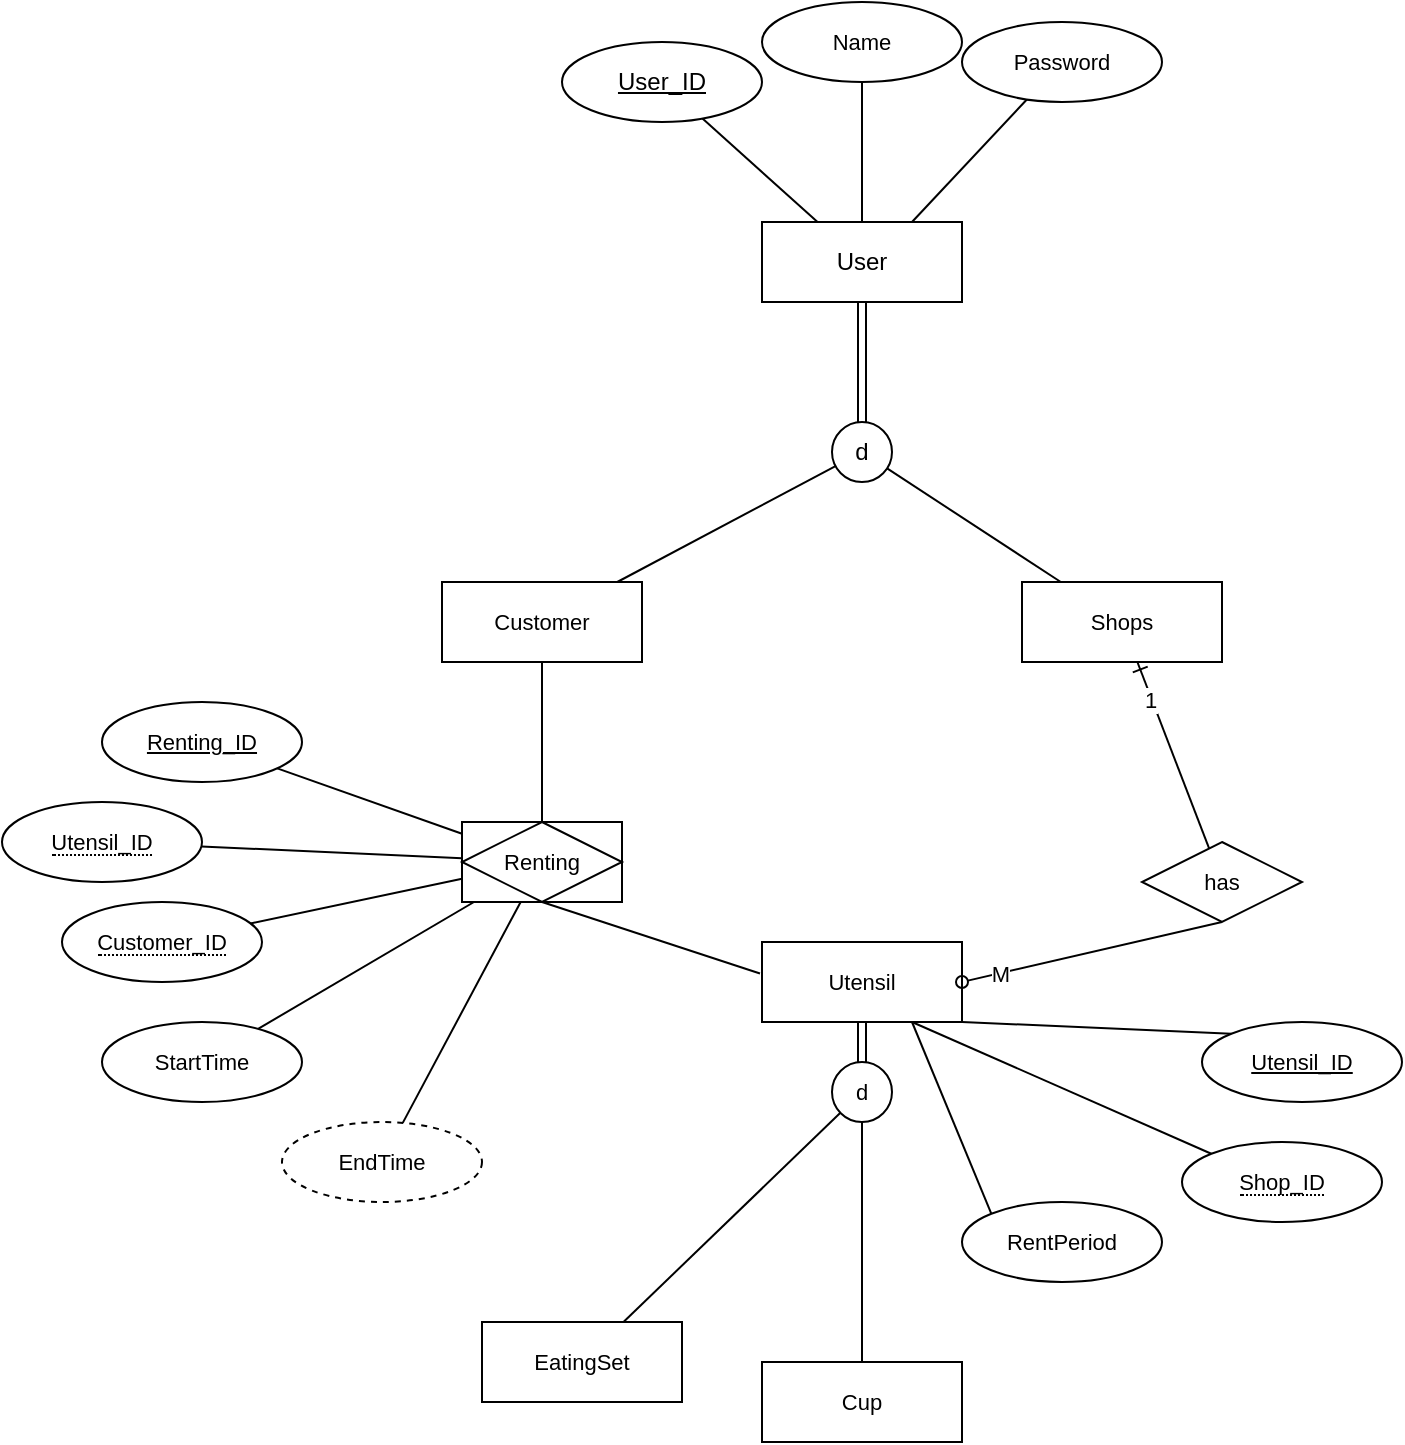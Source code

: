 <mxfile version="24.3.1" type="github" pages="2">
  <diagram id="R2lEEEUBdFMjLlhIrx00" name="Page-1">
    <mxGraphModel dx="556" dy="286" grid="1" gridSize="10" guides="1" tooltips="1" connect="1" arrows="1" fold="1" page="1" pageScale="1" pageWidth="3300" pageHeight="4681" math="0" shadow="0" extFonts="Permanent Marker^https://fonts.googleapis.com/css?family=Permanent+Marker">
      <root>
        <mxCell id="0" />
        <mxCell id="1" parent="0" />
        <mxCell id="n6jcmOge1NITZxQGP7H6-8" value="" style="edgeStyle=none;rounded=0;orthogonalLoop=1;jettySize=auto;html=1;strokeColor=default;align=center;verticalAlign=middle;fontFamily=Helvetica;fontSize=11;fontColor=default;labelBackgroundColor=default;endArrow=none;endFill=0;shape=link;" edge="1" parent="1" source="E70gCUQWQF6eJFeZjDCX-1" target="n6jcmOge1NITZxQGP7H6-7">
          <mxGeometry relative="1" as="geometry" />
        </mxCell>
        <mxCell id="E70gCUQWQF6eJFeZjDCX-1" value="User" style="whiteSpace=wrap;html=1;align=center;" vertex="1" parent="1">
          <mxGeometry x="890" y="440" width="100" height="40" as="geometry" />
        </mxCell>
        <mxCell id="E70gCUQWQF6eJFeZjDCX-4" value="" style="rounded=0;orthogonalLoop=1;jettySize=auto;html=1;endArrow=none;endFill=0;" edge="1" parent="1" source="E70gCUQWQF6eJFeZjDCX-3" target="E70gCUQWQF6eJFeZjDCX-1">
          <mxGeometry relative="1" as="geometry" />
        </mxCell>
        <mxCell id="E70gCUQWQF6eJFeZjDCX-3" value="&lt;u&gt;User_ID&lt;/u&gt;" style="ellipse;whiteSpace=wrap;html=1;align=center;" vertex="1" parent="1">
          <mxGeometry x="790" y="350" width="100" height="40" as="geometry" />
        </mxCell>
        <mxCell id="n6jcmOge1NITZxQGP7H6-2" value="" style="edgeStyle=none;rounded=0;orthogonalLoop=1;jettySize=auto;html=1;strokeColor=default;align=center;verticalAlign=middle;fontFamily=Helvetica;fontSize=11;fontColor=default;labelBackgroundColor=default;endArrow=none;endFill=0;" edge="1" parent="1" source="n6jcmOge1NITZxQGP7H6-1" target="E70gCUQWQF6eJFeZjDCX-1">
          <mxGeometry relative="1" as="geometry" />
        </mxCell>
        <mxCell id="n6jcmOge1NITZxQGP7H6-1" value="Name" style="ellipse;whiteSpace=wrap;html=1;align=center;fontFamily=Helvetica;fontSize=11;fontColor=default;labelBackgroundColor=default;" vertex="1" parent="1">
          <mxGeometry x="890" y="330" width="100" height="40" as="geometry" />
        </mxCell>
        <mxCell id="n6jcmOge1NITZxQGP7H6-5" value="" style="edgeStyle=none;rounded=0;orthogonalLoop=1;jettySize=auto;html=1;strokeColor=default;align=center;verticalAlign=middle;fontFamily=Helvetica;fontSize=11;fontColor=default;labelBackgroundColor=default;endArrow=none;endFill=0;entryX=0.75;entryY=0;entryDx=0;entryDy=0;" edge="1" parent="1" source="n6jcmOge1NITZxQGP7H6-3" target="E70gCUQWQF6eJFeZjDCX-1">
          <mxGeometry relative="1" as="geometry">
            <mxPoint x="1040.0" y="450" as="targetPoint" />
          </mxGeometry>
        </mxCell>
        <mxCell id="n6jcmOge1NITZxQGP7H6-3" value="Password" style="ellipse;whiteSpace=wrap;html=1;align=center;fontFamily=Helvetica;fontSize=11;fontColor=default;labelBackgroundColor=default;" vertex="1" parent="1">
          <mxGeometry x="990" y="340" width="100" height="40" as="geometry" />
        </mxCell>
        <mxCell id="n6jcmOge1NITZxQGP7H6-7" value="d" style="ellipse;whiteSpace=wrap;html=1;" vertex="1" parent="1">
          <mxGeometry x="925" y="540" width="30" height="30" as="geometry" />
        </mxCell>
        <mxCell id="n6jcmOge1NITZxQGP7H6-12" value="" style="edgeStyle=none;rounded=0;orthogonalLoop=1;jettySize=auto;html=1;strokeColor=default;align=center;verticalAlign=middle;fontFamily=Helvetica;fontSize=11;fontColor=default;labelBackgroundColor=default;endArrow=none;endFill=0;" edge="1" parent="1" source="n6jcmOge1NITZxQGP7H6-11" target="n6jcmOge1NITZxQGP7H6-7">
          <mxGeometry relative="1" as="geometry" />
        </mxCell>
        <mxCell id="n6jcmOge1NITZxQGP7H6-32" value="" style="edgeStyle=none;rounded=0;orthogonalLoop=1;jettySize=auto;html=1;strokeColor=default;align=center;verticalAlign=middle;fontFamily=Helvetica;fontSize=11;fontColor=default;labelBackgroundColor=default;endArrow=none;endFill=0;" edge="1" parent="1" source="n6jcmOge1NITZxQGP7H6-11" target="n6jcmOge1NITZxQGP7H6-31">
          <mxGeometry relative="1" as="geometry" />
        </mxCell>
        <mxCell id="n6jcmOge1NITZxQGP7H6-11" value="Customer" style="whiteSpace=wrap;html=1;align=center;fontFamily=Helvetica;fontSize=11;fontColor=default;labelBackgroundColor=default;" vertex="1" parent="1">
          <mxGeometry x="730" y="620" width="100" height="40" as="geometry" />
        </mxCell>
        <mxCell id="n6jcmOge1NITZxQGP7H6-14" value="" style="edgeStyle=none;rounded=0;orthogonalLoop=1;jettySize=auto;html=1;strokeColor=default;align=center;verticalAlign=middle;fontFamily=Helvetica;fontSize=11;fontColor=default;labelBackgroundColor=default;endArrow=none;endFill=0;" edge="1" parent="1" source="n6jcmOge1NITZxQGP7H6-13" target="n6jcmOge1NITZxQGP7H6-7">
          <mxGeometry relative="1" as="geometry" />
        </mxCell>
        <mxCell id="n6jcmOge1NITZxQGP7H6-13" value="Shops" style="whiteSpace=wrap;html=1;align=center;fontFamily=Helvetica;fontSize=11;fontColor=default;labelBackgroundColor=default;" vertex="1" parent="1">
          <mxGeometry x="1020" y="620" width="100" height="40" as="geometry" />
        </mxCell>
        <mxCell id="n6jcmOge1NITZxQGP7H6-17" value="" style="edgeStyle=none;rounded=0;orthogonalLoop=1;jettySize=auto;html=1;strokeColor=default;align=center;verticalAlign=middle;fontFamily=Helvetica;fontSize=11;fontColor=default;labelBackgroundColor=default;endArrow=none;endFill=0;shape=link;" edge="1" parent="1" source="n6jcmOge1NITZxQGP7H6-15" target="n6jcmOge1NITZxQGP7H6-16">
          <mxGeometry relative="1" as="geometry" />
        </mxCell>
        <mxCell id="n6jcmOge1NITZxQGP7H6-46" style="edgeStyle=none;rounded=0;orthogonalLoop=1;jettySize=auto;html=1;exitX=0.75;exitY=1;exitDx=0;exitDy=0;entryX=0;entryY=0;entryDx=0;entryDy=0;strokeColor=default;align=center;verticalAlign=middle;fontFamily=Helvetica;fontSize=11;fontColor=default;labelBackgroundColor=default;endArrow=none;endFill=0;" edge="1" parent="1" source="n6jcmOge1NITZxQGP7H6-15" target="n6jcmOge1NITZxQGP7H6-45">
          <mxGeometry relative="1" as="geometry" />
        </mxCell>
        <mxCell id="n6jcmOge1NITZxQGP7H6-15" value="Utensil" style="whiteSpace=wrap;html=1;align=center;fontFamily=Helvetica;fontSize=11;fontColor=default;labelBackgroundColor=default;" vertex="1" parent="1">
          <mxGeometry x="890" y="800" width="100" height="40" as="geometry" />
        </mxCell>
        <mxCell id="n6jcmOge1NITZxQGP7H6-16" value="d" style="ellipse;whiteSpace=wrap;html=1;fontSize=11;labelBackgroundColor=default;" vertex="1" parent="1">
          <mxGeometry x="925" y="860" width="30" height="30" as="geometry" />
        </mxCell>
        <mxCell id="n6jcmOge1NITZxQGP7H6-20" value="" style="edgeStyle=none;rounded=0;orthogonalLoop=1;jettySize=auto;html=1;strokeColor=default;align=center;verticalAlign=middle;fontFamily=Helvetica;fontSize=11;fontColor=default;labelBackgroundColor=default;endArrow=none;endFill=0;" edge="1" parent="1" source="n6jcmOge1NITZxQGP7H6-18" target="n6jcmOge1NITZxQGP7H6-16">
          <mxGeometry relative="1" as="geometry" />
        </mxCell>
        <mxCell id="n6jcmOge1NITZxQGP7H6-18" value="EatingSet" style="whiteSpace=wrap;html=1;align=center;fontFamily=Helvetica;fontSize=11;fontColor=default;labelBackgroundColor=default;" vertex="1" parent="1">
          <mxGeometry x="750" y="990" width="100" height="40" as="geometry" />
        </mxCell>
        <mxCell id="n6jcmOge1NITZxQGP7H6-22" value="" style="edgeStyle=none;rounded=0;orthogonalLoop=1;jettySize=auto;html=1;strokeColor=default;align=center;verticalAlign=middle;fontFamily=Helvetica;fontSize=11;fontColor=default;labelBackgroundColor=default;endArrow=none;endFill=0;" edge="1" parent="1" source="n6jcmOge1NITZxQGP7H6-21" target="n6jcmOge1NITZxQGP7H6-16">
          <mxGeometry relative="1" as="geometry" />
        </mxCell>
        <mxCell id="n6jcmOge1NITZxQGP7H6-21" value="Cup" style="whiteSpace=wrap;html=1;align=center;fontFamily=Helvetica;fontSize=11;fontColor=default;labelBackgroundColor=default;" vertex="1" parent="1">
          <mxGeometry x="890" y="1010" width="100" height="40" as="geometry" />
        </mxCell>
        <mxCell id="n6jcmOge1NITZxQGP7H6-23" style="edgeStyle=none;rounded=0;orthogonalLoop=1;jettySize=auto;html=1;exitX=0.5;exitY=0;exitDx=0;exitDy=0;strokeColor=default;align=center;verticalAlign=middle;fontFamily=Helvetica;fontSize=11;fontColor=default;labelBackgroundColor=default;endArrow=none;endFill=0;" edge="1" parent="1" source="n6jcmOge1NITZxQGP7H6-21" target="n6jcmOge1NITZxQGP7H6-21">
          <mxGeometry relative="1" as="geometry" />
        </mxCell>
        <mxCell id="n6jcmOge1NITZxQGP7H6-29" style="edgeStyle=none;rounded=0;orthogonalLoop=1;jettySize=auto;html=1;exitX=0.5;exitY=1;exitDx=0;exitDy=0;entryX=1;entryY=0.5;entryDx=0;entryDy=0;strokeColor=default;align=center;verticalAlign=middle;fontFamily=Helvetica;fontSize=11;fontColor=default;labelBackgroundColor=default;endArrow=oval;endFill=0;" edge="1" parent="1" source="n6jcmOge1NITZxQGP7H6-25" target="n6jcmOge1NITZxQGP7H6-15">
          <mxGeometry relative="1" as="geometry" />
        </mxCell>
        <mxCell id="n6jcmOge1NITZxQGP7H6-34" value="M" style="edgeLabel;html=1;align=center;verticalAlign=middle;resizable=0;points=[];fontFamily=Helvetica;fontSize=11;fontColor=default;labelBackgroundColor=default;" vertex="1" connectable="0" parent="n6jcmOge1NITZxQGP7H6-29">
          <mxGeometry x="0.71" relative="1" as="geometry">
            <mxPoint as="offset" />
          </mxGeometry>
        </mxCell>
        <mxCell id="n6jcmOge1NITZxQGP7H6-30" value="" style="edgeStyle=none;rounded=0;orthogonalLoop=1;jettySize=auto;html=1;strokeColor=default;align=center;verticalAlign=middle;fontFamily=Helvetica;fontSize=11;fontColor=default;labelBackgroundColor=default;endArrow=ERone;endFill=0;" edge="1" parent="1" source="n6jcmOge1NITZxQGP7H6-25" target="n6jcmOge1NITZxQGP7H6-13">
          <mxGeometry relative="1" as="geometry" />
        </mxCell>
        <mxCell id="n6jcmOge1NITZxQGP7H6-35" value="1" style="edgeLabel;html=1;align=center;verticalAlign=middle;resizable=0;points=[];fontFamily=Helvetica;fontSize=11;fontColor=default;labelBackgroundColor=default;" vertex="1" connectable="0" parent="n6jcmOge1NITZxQGP7H6-30">
          <mxGeometry x="0.614" y="1" relative="1" as="geometry">
            <mxPoint as="offset" />
          </mxGeometry>
        </mxCell>
        <mxCell id="n6jcmOge1NITZxQGP7H6-25" value="has" style="shape=rhombus;perimeter=rhombusPerimeter;whiteSpace=wrap;html=1;align=center;fontFamily=Helvetica;fontSize=11;fontColor=default;labelBackgroundColor=default;" vertex="1" parent="1">
          <mxGeometry x="1080" y="750" width="80" height="40" as="geometry" />
        </mxCell>
        <mxCell id="n6jcmOge1NITZxQGP7H6-31" value="Renting" style="shape=associativeEntity;whiteSpace=wrap;html=1;align=center;fontFamily=Helvetica;fontSize=11;fontColor=default;labelBackgroundColor=default;" vertex="1" parent="1">
          <mxGeometry x="740" y="740" width="80" height="40" as="geometry" />
        </mxCell>
        <mxCell id="n6jcmOge1NITZxQGP7H6-33" style="edgeStyle=none;rounded=0;orthogonalLoop=1;jettySize=auto;html=1;exitX=0.5;exitY=1;exitDx=0;exitDy=0;entryX=-0.01;entryY=0.393;entryDx=0;entryDy=0;entryPerimeter=0;strokeColor=default;align=center;verticalAlign=middle;fontFamily=Helvetica;fontSize=11;fontColor=default;labelBackgroundColor=default;endArrow=none;endFill=0;" edge="1" parent="1" source="n6jcmOge1NITZxQGP7H6-31" target="n6jcmOge1NITZxQGP7H6-15">
          <mxGeometry relative="1" as="geometry" />
        </mxCell>
        <mxCell id="n6jcmOge1NITZxQGP7H6-38" value="" style="edgeStyle=none;rounded=0;orthogonalLoop=1;jettySize=auto;html=1;strokeColor=default;align=center;verticalAlign=middle;fontFamily=Helvetica;fontSize=11;fontColor=default;labelBackgroundColor=default;endArrow=none;endFill=0;" edge="1" parent="1" source="n6jcmOge1NITZxQGP7H6-37" target="n6jcmOge1NITZxQGP7H6-31">
          <mxGeometry relative="1" as="geometry" />
        </mxCell>
        <mxCell id="n6jcmOge1NITZxQGP7H6-37" value="StartTime" style="ellipse;whiteSpace=wrap;html=1;align=center;fontFamily=Helvetica;fontSize=11;fontColor=default;labelBackgroundColor=default;" vertex="1" parent="1">
          <mxGeometry x="560" y="840" width="100" height="40" as="geometry" />
        </mxCell>
        <mxCell id="n6jcmOge1NITZxQGP7H6-40" value="" style="edgeStyle=none;rounded=0;orthogonalLoop=1;jettySize=auto;html=1;strokeColor=default;align=center;verticalAlign=middle;fontFamily=Helvetica;fontSize=11;fontColor=default;labelBackgroundColor=default;endArrow=none;endFill=0;" edge="1" parent="1" source="n6jcmOge1NITZxQGP7H6-39" target="n6jcmOge1NITZxQGP7H6-31">
          <mxGeometry relative="1" as="geometry" />
        </mxCell>
        <mxCell id="n6jcmOge1NITZxQGP7H6-39" value="EndTime" style="whiteSpace=wrap;html=1;align=center;fontFamily=Helvetica;fontSize=11;fontColor=default;labelBackgroundColor=default;shape=ellipse;perimeter=ellipsePerimeter;dashed=1;" vertex="1" parent="1">
          <mxGeometry x="650" y="890" width="100" height="40" as="geometry" />
        </mxCell>
        <mxCell id="n6jcmOge1NITZxQGP7H6-42" value="" style="edgeStyle=none;rounded=0;orthogonalLoop=1;jettySize=auto;html=1;strokeColor=default;align=center;verticalAlign=middle;fontFamily=Helvetica;fontSize=11;fontColor=default;labelBackgroundColor=default;endArrow=none;endFill=0;" edge="1" parent="1" source="n6jcmOge1NITZxQGP7H6-41" target="n6jcmOge1NITZxQGP7H6-31">
          <mxGeometry relative="1" as="geometry" />
        </mxCell>
        <mxCell id="n6jcmOge1NITZxQGP7H6-41" value="&lt;u&gt;Renting_ID&lt;/u&gt;" style="ellipse;whiteSpace=wrap;html=1;align=center;fontFamily=Helvetica;fontSize=11;fontColor=default;labelBackgroundColor=default;" vertex="1" parent="1">
          <mxGeometry x="560" y="680" width="100" height="40" as="geometry" />
        </mxCell>
        <mxCell id="n6jcmOge1NITZxQGP7H6-43" value="&lt;u&gt;Utensil_ID&lt;/u&gt;" style="ellipse;whiteSpace=wrap;html=1;align=center;fontFamily=Helvetica;fontSize=11;fontColor=default;labelBackgroundColor=default;" vertex="1" parent="1">
          <mxGeometry x="1110" y="840" width="100" height="40" as="geometry" />
        </mxCell>
        <mxCell id="n6jcmOge1NITZxQGP7H6-44" style="edgeStyle=none;rounded=0;orthogonalLoop=1;jettySize=auto;html=1;exitX=1;exitY=1;exitDx=0;exitDy=0;entryX=0;entryY=0;entryDx=0;entryDy=0;strokeColor=default;align=center;verticalAlign=middle;fontFamily=Helvetica;fontSize=11;fontColor=default;labelBackgroundColor=default;endArrow=none;endFill=0;" edge="1" parent="1" source="n6jcmOge1NITZxQGP7H6-15" target="n6jcmOge1NITZxQGP7H6-43">
          <mxGeometry relative="1" as="geometry" />
        </mxCell>
        <mxCell id="n6jcmOge1NITZxQGP7H6-45" value="&lt;span style=&quot;border-bottom: 1px dotted&quot;&gt;Shop_ID&lt;/span&gt;" style="ellipse;whiteSpace=wrap;html=1;align=center;fontFamily=Helvetica;fontSize=11;fontColor=default;labelBackgroundColor=default;" vertex="1" parent="1">
          <mxGeometry x="1100" y="900" width="100" height="40" as="geometry" />
        </mxCell>
        <mxCell id="n6jcmOge1NITZxQGP7H6-48" style="edgeStyle=none;rounded=0;orthogonalLoop=1;jettySize=auto;html=1;exitX=0;exitY=0;exitDx=0;exitDy=0;entryX=0.75;entryY=1;entryDx=0;entryDy=0;strokeColor=default;align=center;verticalAlign=middle;fontFamily=Helvetica;fontSize=11;fontColor=default;labelBackgroundColor=default;endArrow=none;endFill=0;" edge="1" parent="1" source="n6jcmOge1NITZxQGP7H6-47" target="n6jcmOge1NITZxQGP7H6-15">
          <mxGeometry relative="1" as="geometry" />
        </mxCell>
        <mxCell id="n6jcmOge1NITZxQGP7H6-47" value="RentPeriod" style="ellipse;whiteSpace=wrap;html=1;align=center;fontFamily=Helvetica;fontSize=11;fontColor=default;labelBackgroundColor=default;" vertex="1" parent="1">
          <mxGeometry x="990" y="930" width="100" height="40" as="geometry" />
        </mxCell>
        <mxCell id="n6jcmOge1NITZxQGP7H6-52" value="" style="edgeStyle=none;rounded=0;orthogonalLoop=1;jettySize=auto;html=1;strokeColor=default;align=center;verticalAlign=middle;fontFamily=Helvetica;fontSize=11;fontColor=default;labelBackgroundColor=default;endArrow=none;endFill=0;" edge="1" parent="1" source="n6jcmOge1NITZxQGP7H6-50" target="n6jcmOge1NITZxQGP7H6-31">
          <mxGeometry relative="1" as="geometry" />
        </mxCell>
        <mxCell id="n6jcmOge1NITZxQGP7H6-50" value="&lt;span style=&quot;border-bottom: 1px dotted&quot;&gt;Utensil_ID&lt;/span&gt;" style="ellipse;whiteSpace=wrap;html=1;align=center;fontFamily=Helvetica;fontSize=11;fontColor=default;labelBackgroundColor=default;" vertex="1" parent="1">
          <mxGeometry x="510" y="730" width="100" height="40" as="geometry" />
        </mxCell>
        <mxCell id="n6jcmOge1NITZxQGP7H6-54" value="" style="edgeStyle=none;rounded=0;orthogonalLoop=1;jettySize=auto;html=1;strokeColor=default;align=center;verticalAlign=middle;fontFamily=Helvetica;fontSize=11;fontColor=default;labelBackgroundColor=default;endArrow=none;endFill=0;" edge="1" parent="1" source="n6jcmOge1NITZxQGP7H6-53" target="n6jcmOge1NITZxQGP7H6-31">
          <mxGeometry relative="1" as="geometry" />
        </mxCell>
        <mxCell id="n6jcmOge1NITZxQGP7H6-53" value="&lt;span style=&quot;border-bottom: 1px dotted&quot;&gt;Customer_ID&lt;/span&gt;" style="ellipse;whiteSpace=wrap;html=1;align=center;fontFamily=Helvetica;fontSize=11;fontColor=default;labelBackgroundColor=default;" vertex="1" parent="1">
          <mxGeometry x="540" y="780" width="100" height="40" as="geometry" />
        </mxCell>
      </root>
    </mxGraphModel>
  </diagram>
  <diagram id="9Pv0CqFadwesaJm3Gwh7" name="第 2 页">
    <mxGraphModel dx="857" dy="441" grid="1" gridSize="10" guides="1" tooltips="1" connect="1" arrows="1" fold="1" page="1" pageScale="1" pageWidth="3300" pageHeight="4681" math="0" shadow="0">
      <root>
        <mxCell id="0" />
        <mxCell id="1" parent="0" />
        <mxCell id="Np2uPLUjVbvz0PmlxWy9-3" value="User" style="swimlane;fontStyle=1;align=center;verticalAlign=top;childLayout=stackLayout;horizontal=1;startSize=26;horizontalStack=0;resizeParent=1;resizeParentMax=0;resizeLast=0;collapsible=1;marginBottom=0;whiteSpace=wrap;html=1;fontFamily=Helvetica;fontSize=11;fontColor=default;labelBackgroundColor=default;" vertex="1" parent="1">
          <mxGeometry x="340" y="120" width="160" height="86" as="geometry" />
        </mxCell>
        <mxCell id="Np2uPLUjVbvz0PmlxWy9-4" value="+ field: type" style="text;strokeColor=none;fillColor=none;align=left;verticalAlign=top;spacingLeft=4;spacingRight=4;overflow=hidden;rotatable=0;points=[[0,0.5],[1,0.5]];portConstraint=eastwest;whiteSpace=wrap;html=1;fontFamily=Helvetica;fontSize=11;fontColor=default;labelBackgroundColor=default;" vertex="1" parent="Np2uPLUjVbvz0PmlxWy9-3">
          <mxGeometry y="26" width="160" height="26" as="geometry" />
        </mxCell>
        <mxCell id="Np2uPLUjVbvz0PmlxWy9-5" value="" style="line;strokeWidth=1;fillColor=none;align=left;verticalAlign=middle;spacingTop=-1;spacingLeft=3;spacingRight=3;rotatable=0;labelPosition=right;points=[];portConstraint=eastwest;strokeColor=inherit;fontFamily=Helvetica;fontSize=11;fontColor=default;labelBackgroundColor=default;" vertex="1" parent="Np2uPLUjVbvz0PmlxWy9-3">
          <mxGeometry y="52" width="160" height="8" as="geometry" />
        </mxCell>
        <mxCell id="Np2uPLUjVbvz0PmlxWy9-6" value="+ method(type): type" style="text;strokeColor=none;fillColor=none;align=left;verticalAlign=top;spacingLeft=4;spacingRight=4;overflow=hidden;rotatable=0;points=[[0,0.5],[1,0.5]];portConstraint=eastwest;whiteSpace=wrap;html=1;fontFamily=Helvetica;fontSize=11;fontColor=default;labelBackgroundColor=default;" vertex="1" parent="Np2uPLUjVbvz0PmlxWy9-3">
          <mxGeometry y="60" width="160" height="26" as="geometry" />
        </mxCell>
      </root>
    </mxGraphModel>
  </diagram>
</mxfile>
